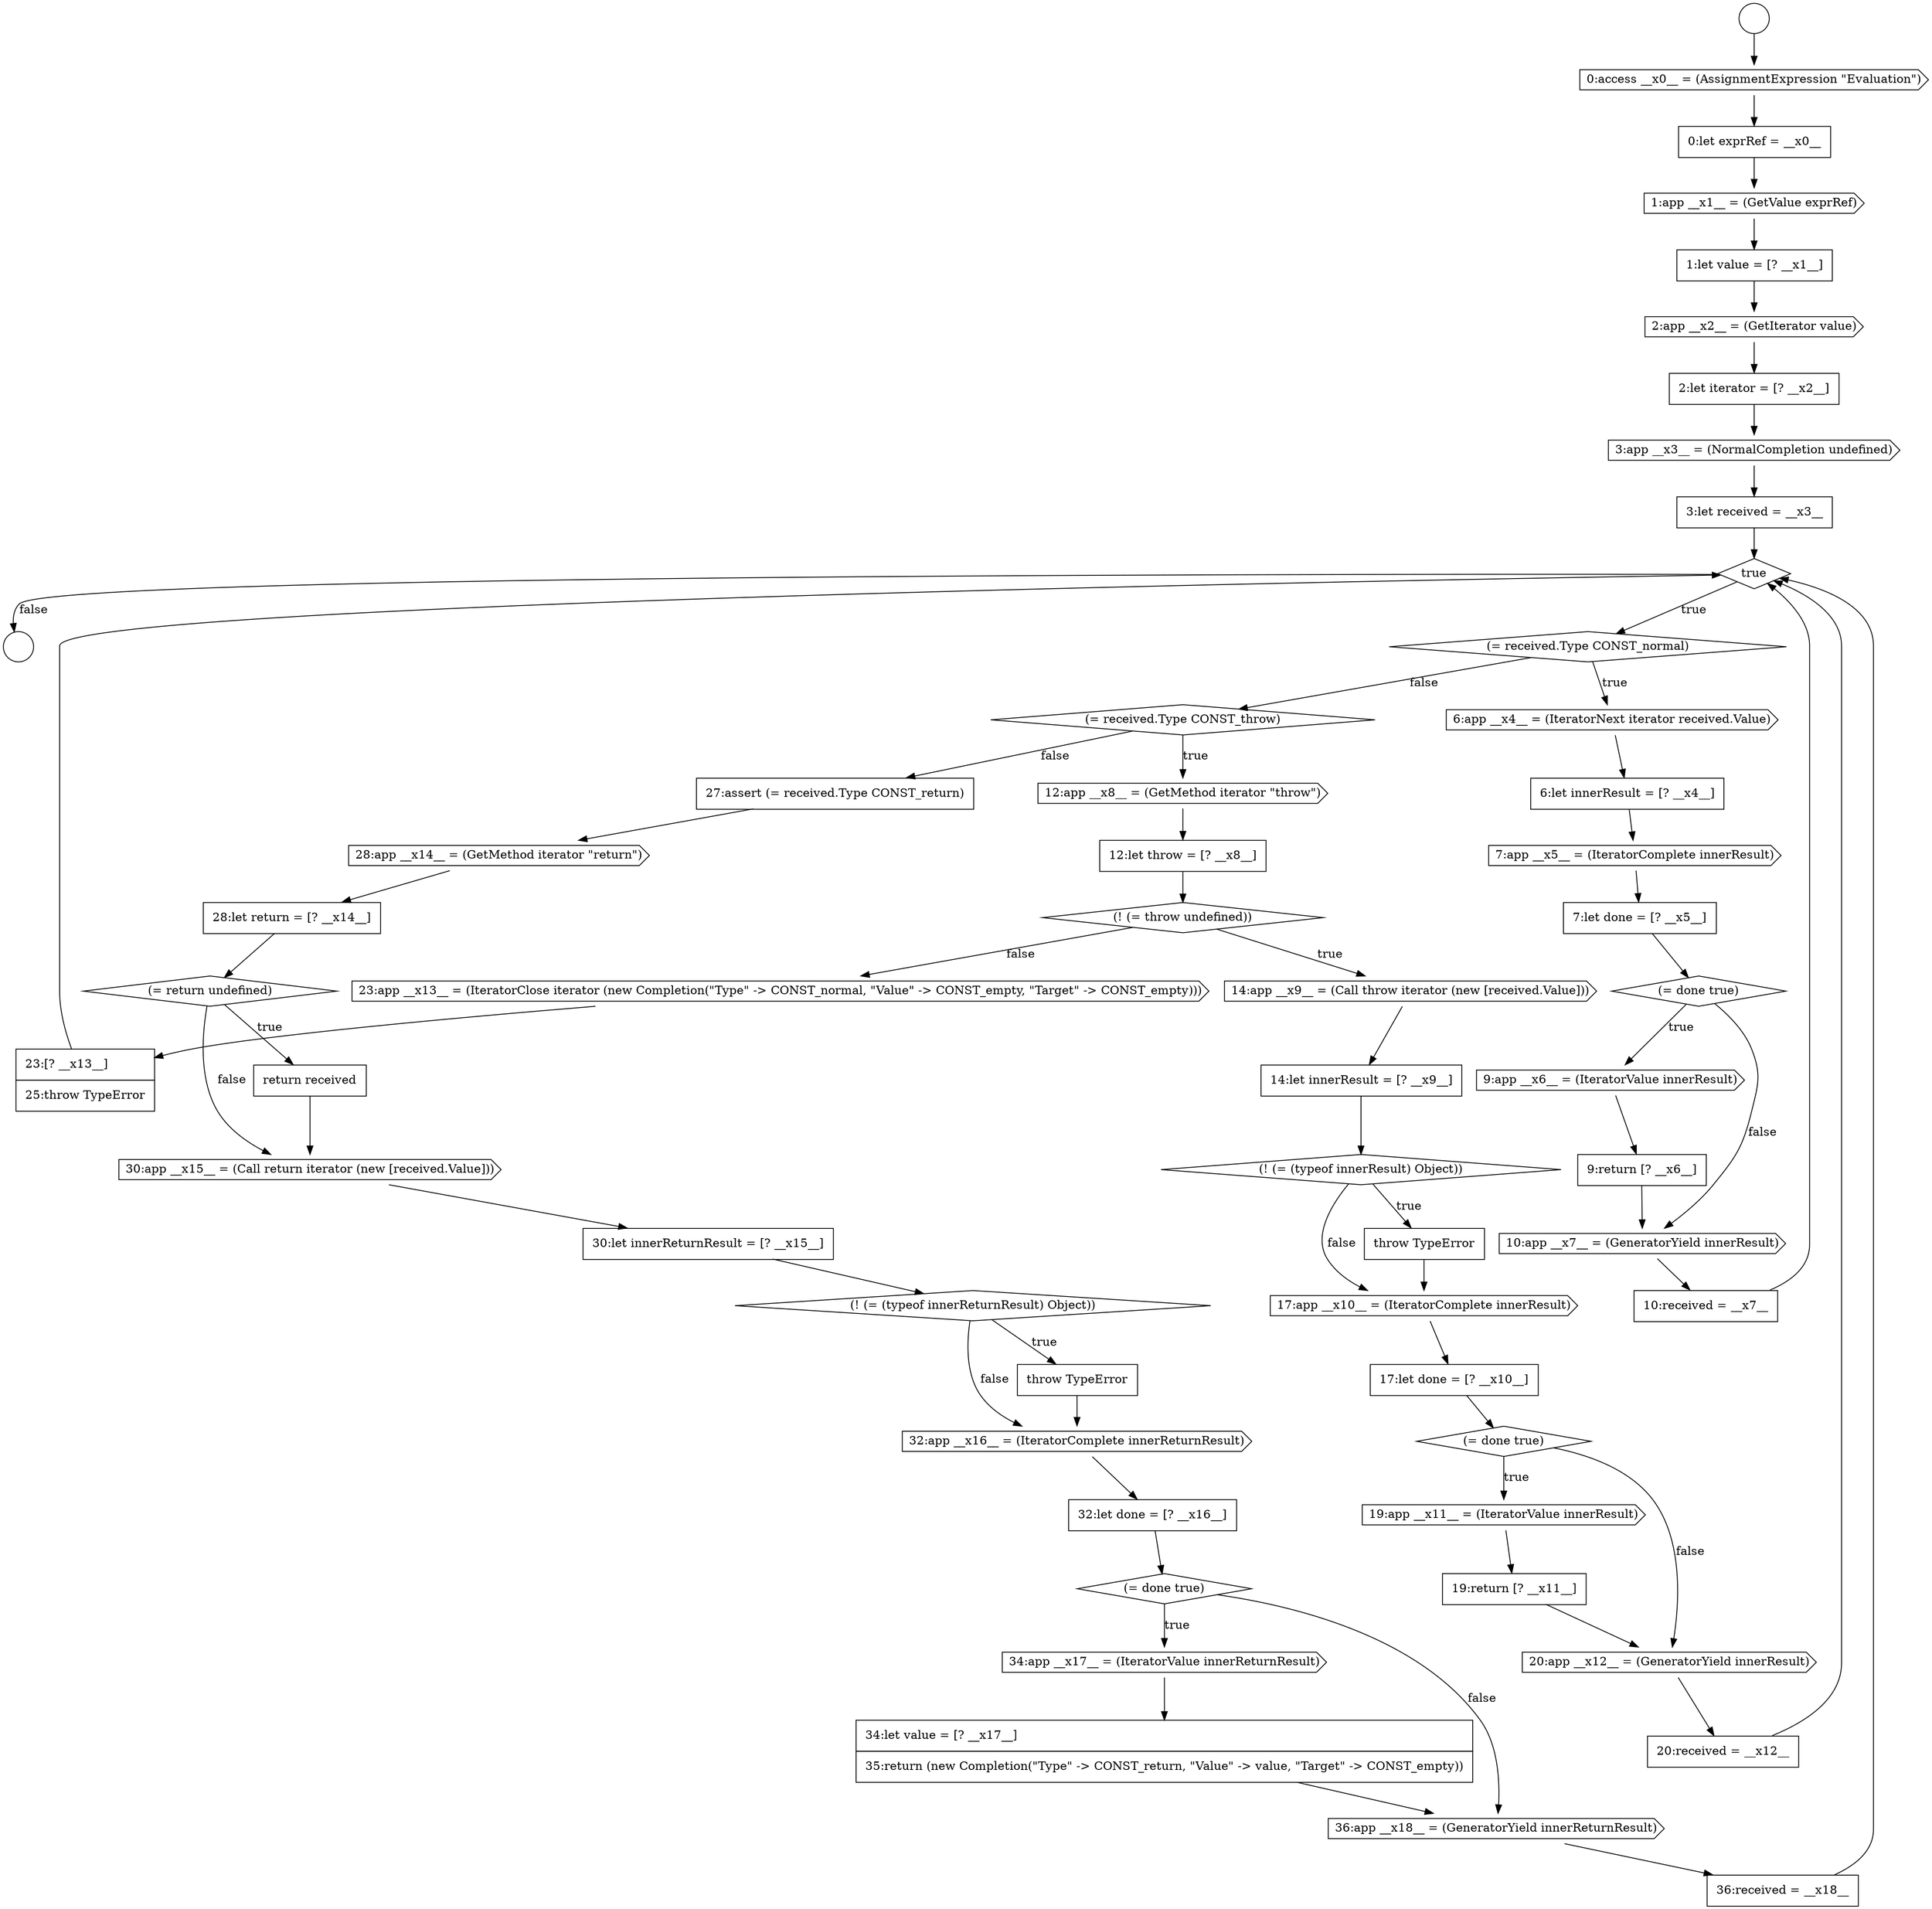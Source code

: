 digraph {
  node0 [shape=circle label=" " color="black" fillcolor="white" style=filled]
  node5 [shape=none, margin=0, label=<<font color="black">
    <table border="0" cellborder="1" cellspacing="0" cellpadding="10">
      <tr><td align="left">1:let value = [? __x1__]</td></tr>
    </table>
  </font>> color="black" fillcolor="white" style=filled]
  node10 [shape=diamond, label=<<font color="black">true</font>> color="black" fillcolor="white" style=filled]
  node1 [shape=circle label=" " color="black" fillcolor="white" style=filled]
  node6 [shape=cds, label=<<font color="black">2:app __x2__ = (GetIterator value)</font>> color="black" fillcolor="white" style=filled]
  node2 [shape=cds, label=<<font color="black">0:access __x0__ = (AssignmentExpression &quot;Evaluation&quot;)</font>> color="black" fillcolor="white" style=filled]
  node8 [shape=cds, label=<<font color="black">3:app __x3__ = (NormalCompletion undefined)</font>> color="black" fillcolor="white" style=filled]
  node4 [shape=cds, label=<<font color="black">1:app __x1__ = (GetValue exprRef)</font>> color="black" fillcolor="white" style=filled]
  node42 [shape=none, margin=0, label=<<font color="black">
    <table border="0" cellborder="1" cellspacing="0" cellpadding="10">
      <tr><td align="left">return received</td></tr>
    </table>
  </font>> color="black" fillcolor="white" style=filled]
  node24 [shape=diamond, label=<<font color="black">(! (= throw undefined))</font>> color="black" fillcolor="white" style=filled]
  node37 [shape=none, margin=0, label=<<font color="black">
    <table border="0" cellborder="1" cellspacing="0" cellpadding="10">
      <tr><td align="left">23:[? __x13__]</td></tr>
      <tr><td align="left">25:throw TypeError</td></tr>
    </table>
  </font>> color="black" fillcolor="white" style=filled]
  node25 [shape=cds, label=<<font color="black">14:app __x9__ = (Call throw iterator (new [received.Value]))</font>> color="black" fillcolor="white" style=filled]
  node52 [shape=cds, label=<<font color="black">36:app __x18__ = (GeneratorYield innerReturnResult)</font>> color="black" fillcolor="white" style=filled]
  node14 [shape=cds, label=<<font color="black">7:app __x5__ = (IteratorComplete innerResult)</font>> color="black" fillcolor="white" style=filled]
  node20 [shape=none, margin=0, label=<<font color="black">
    <table border="0" cellborder="1" cellspacing="0" cellpadding="10">
      <tr><td align="left">10:received = __x7__</td></tr>
    </table>
  </font>> color="black" fillcolor="white" style=filled]
  node46 [shape=none, margin=0, label=<<font color="black">
    <table border="0" cellborder="1" cellspacing="0" cellpadding="10">
      <tr><td align="left">throw TypeError</td></tr>
    </table>
  </font>> color="black" fillcolor="white" style=filled]
  node29 [shape=cds, label=<<font color="black">17:app __x10__ = (IteratorComplete innerResult)</font>> color="black" fillcolor="white" style=filled]
  node21 [shape=diamond, label=<<font color="black">(= received.Type CONST_throw)</font>> color="black" fillcolor="white" style=filled]
  node33 [shape=none, margin=0, label=<<font color="black">
    <table border="0" cellborder="1" cellspacing="0" cellpadding="10">
      <tr><td align="left">19:return [? __x11__]</td></tr>
    </table>
  </font>> color="black" fillcolor="white" style=filled]
  node28 [shape=none, margin=0, label=<<font color="black">
    <table border="0" cellborder="1" cellspacing="0" cellpadding="10">
      <tr><td align="left">throw TypeError</td></tr>
    </table>
  </font>> color="black" fillcolor="white" style=filled]
  node38 [shape=none, margin=0, label=<<font color="black">
    <table border="0" cellborder="1" cellspacing="0" cellpadding="10">
      <tr><td align="left">27:assert (= received.Type CONST_return)</td></tr>
    </table>
  </font>> color="black" fillcolor="white" style=filled]
  node9 [shape=none, margin=0, label=<<font color="black">
    <table border="0" cellborder="1" cellspacing="0" cellpadding="10">
      <tr><td align="left">3:let received = __x3__</td></tr>
    </table>
  </font>> color="black" fillcolor="white" style=filled]
  node53 [shape=none, margin=0, label=<<font color="black">
    <table border="0" cellborder="1" cellspacing="0" cellpadding="10">
      <tr><td align="left">36:received = __x18__</td></tr>
    </table>
  </font>> color="black" fillcolor="white" style=filled]
  node13 [shape=none, margin=0, label=<<font color="black">
    <table border="0" cellborder="1" cellspacing="0" cellpadding="10">
      <tr><td align="left">6:let innerResult = [? __x4__]</td></tr>
    </table>
  </font>> color="black" fillcolor="white" style=filled]
  node41 [shape=diamond, label=<<font color="black">(= return undefined)</font>> color="black" fillcolor="white" style=filled]
  node45 [shape=diamond, label=<<font color="black">(! (= (typeof innerReturnResult) Object))</font>> color="black" fillcolor="white" style=filled]
  node17 [shape=cds, label=<<font color="black">9:app __x6__ = (IteratorValue innerResult)</font>> color="black" fillcolor="white" style=filled]
  node32 [shape=cds, label=<<font color="black">19:app __x11__ = (IteratorValue innerResult)</font>> color="black" fillcolor="white" style=filled]
  node34 [shape=cds, label=<<font color="black">20:app __x12__ = (GeneratorYield innerResult)</font>> color="black" fillcolor="white" style=filled]
  node22 [shape=cds, label=<<font color="black">12:app __x8__ = (GetMethod iterator &quot;throw&quot;)</font>> color="black" fillcolor="white" style=filled]
  node44 [shape=none, margin=0, label=<<font color="black">
    <table border="0" cellborder="1" cellspacing="0" cellpadding="10">
      <tr><td align="left">30:let innerReturnResult = [? __x15__]</td></tr>
    </table>
  </font>> color="black" fillcolor="white" style=filled]
  node27 [shape=diamond, label=<<font color="black">(! (= (typeof innerResult) Object))</font>> color="black" fillcolor="white" style=filled]
  node12 [shape=cds, label=<<font color="black">6:app __x4__ = (IteratorNext iterator received.Value)</font>> color="black" fillcolor="white" style=filled]
  node49 [shape=diamond, label=<<font color="black">(= done true)</font>> color="black" fillcolor="white" style=filled]
  node7 [shape=none, margin=0, label=<<font color="black">
    <table border="0" cellborder="1" cellspacing="0" cellpadding="10">
      <tr><td align="left">2:let iterator = [? __x2__]</td></tr>
    </table>
  </font>> color="black" fillcolor="white" style=filled]
  node39 [shape=cds, label=<<font color="black">28:app __x14__ = (GetMethod iterator &quot;return&quot;)</font>> color="black" fillcolor="white" style=filled]
  node3 [shape=none, margin=0, label=<<font color="black">
    <table border="0" cellborder="1" cellspacing="0" cellpadding="10">
      <tr><td align="left">0:let exprRef = __x0__</td></tr>
    </table>
  </font>> color="black" fillcolor="white" style=filled]
  node35 [shape=none, margin=0, label=<<font color="black">
    <table border="0" cellborder="1" cellspacing="0" cellpadding="10">
      <tr><td align="left">20:received = __x12__</td></tr>
    </table>
  </font>> color="black" fillcolor="white" style=filled]
  node48 [shape=none, margin=0, label=<<font color="black">
    <table border="0" cellborder="1" cellspacing="0" cellpadding="10">
      <tr><td align="left">32:let done = [? __x16__]</td></tr>
    </table>
  </font>> color="black" fillcolor="white" style=filled]
  node18 [shape=none, margin=0, label=<<font color="black">
    <table border="0" cellborder="1" cellspacing="0" cellpadding="10">
      <tr><td align="left">9:return [? __x6__]</td></tr>
    </table>
  </font>> color="black" fillcolor="white" style=filled]
  node50 [shape=cds, label=<<font color="black">34:app __x17__ = (IteratorValue innerReturnResult)</font>> color="black" fillcolor="white" style=filled]
  node16 [shape=diamond, label=<<font color="black">(= done true)</font>> color="black" fillcolor="white" style=filled]
  node31 [shape=diamond, label=<<font color="black">(= done true)</font>> color="black" fillcolor="white" style=filled]
  node11 [shape=diamond, label=<<font color="black">(= received.Type CONST_normal)</font>> color="black" fillcolor="white" style=filled]
  node43 [shape=cds, label=<<font color="black">30:app __x15__ = (Call return iterator (new [received.Value]))</font>> color="black" fillcolor="white" style=filled]
  node40 [shape=none, margin=0, label=<<font color="black">
    <table border="0" cellborder="1" cellspacing="0" cellpadding="10">
      <tr><td align="left">28:let return = [? __x14__]</td></tr>
    </table>
  </font>> color="black" fillcolor="white" style=filled]
  node26 [shape=none, margin=0, label=<<font color="black">
    <table border="0" cellborder="1" cellspacing="0" cellpadding="10">
      <tr><td align="left">14:let innerResult = [? __x9__]</td></tr>
    </table>
  </font>> color="black" fillcolor="white" style=filled]
  node23 [shape=none, margin=0, label=<<font color="black">
    <table border="0" cellborder="1" cellspacing="0" cellpadding="10">
      <tr><td align="left">12:let throw = [? __x8__]</td></tr>
    </table>
  </font>> color="black" fillcolor="white" style=filled]
  node36 [shape=cds, label=<<font color="black">23:app __x13__ = (IteratorClose iterator (new Completion(&quot;Type&quot; -&gt; CONST_normal, &quot;Value&quot; -&gt; CONST_empty, &quot;Target&quot; -&gt; CONST_empty)))</font>> color="black" fillcolor="white" style=filled]
  node30 [shape=none, margin=0, label=<<font color="black">
    <table border="0" cellborder="1" cellspacing="0" cellpadding="10">
      <tr><td align="left">17:let done = [? __x10__]</td></tr>
    </table>
  </font>> color="black" fillcolor="white" style=filled]
  node51 [shape=none, margin=0, label=<<font color="black">
    <table border="0" cellborder="1" cellspacing="0" cellpadding="10">
      <tr><td align="left">34:let value = [? __x17__]</td></tr>
      <tr><td align="left">35:return (new Completion(&quot;Type&quot; -&gt; CONST_return, &quot;Value&quot; -&gt; value, &quot;Target&quot; -&gt; CONST_empty))</td></tr>
    </table>
  </font>> color="black" fillcolor="white" style=filled]
  node19 [shape=cds, label=<<font color="black">10:app __x7__ = (GeneratorYield innerResult)</font>> color="black" fillcolor="white" style=filled]
  node47 [shape=cds, label=<<font color="black">32:app __x16__ = (IteratorComplete innerReturnResult)</font>> color="black" fillcolor="white" style=filled]
  node15 [shape=none, margin=0, label=<<font color="black">
    <table border="0" cellborder="1" cellspacing="0" cellpadding="10">
      <tr><td align="left">7:let done = [? __x5__]</td></tr>
    </table>
  </font>> color="black" fillcolor="white" style=filled]
  node21 -> node22 [label=<<font color="black">true</font>> color="black"]
  node21 -> node38 [label=<<font color="black">false</font>> color="black"]
  node0 -> node2 [ color="black"]
  node47 -> node48 [ color="black"]
  node8 -> node9 [ color="black"]
  node35 -> node10 [ color="black"]
  node46 -> node47 [ color="black"]
  node38 -> node39 [ color="black"]
  node10 -> node11 [label=<<font color="black">true</font>> color="black"]
  node10 -> node1 [label=<<font color="black">false</font>> color="black"]
  node5 -> node6 [ color="black"]
  node3 -> node4 [ color="black"]
  node28 -> node29 [ color="black"]
  node37 -> node10 [ color="black"]
  node29 -> node30 [ color="black"]
  node24 -> node25 [label=<<font color="black">true</font>> color="black"]
  node24 -> node36 [label=<<font color="black">false</font>> color="black"]
  node39 -> node40 [ color="black"]
  node7 -> node8 [ color="black"]
  node18 -> node19 [ color="black"]
  node42 -> node43 [ color="black"]
  node34 -> node35 [ color="black"]
  node2 -> node3 [ color="black"]
  node49 -> node50 [label=<<font color="black">true</font>> color="black"]
  node49 -> node52 [label=<<font color="black">false</font>> color="black"]
  node15 -> node16 [ color="black"]
  node19 -> node20 [ color="black"]
  node13 -> node14 [ color="black"]
  node12 -> node13 [ color="black"]
  node31 -> node32 [label=<<font color="black">true</font>> color="black"]
  node31 -> node34 [label=<<font color="black">false</font>> color="black"]
  node36 -> node37 [ color="black"]
  node52 -> node53 [ color="black"]
  node22 -> node23 [ color="black"]
  node6 -> node7 [ color="black"]
  node43 -> node44 [ color="black"]
  node9 -> node10 [ color="black"]
  node44 -> node45 [ color="black"]
  node41 -> node42 [label=<<font color="black">true</font>> color="black"]
  node41 -> node43 [label=<<font color="black">false</font>> color="black"]
  node23 -> node24 [ color="black"]
  node14 -> node15 [ color="black"]
  node40 -> node41 [ color="black"]
  node30 -> node31 [ color="black"]
  node26 -> node27 [ color="black"]
  node27 -> node28 [label=<<font color="black">true</font>> color="black"]
  node27 -> node29 [label=<<font color="black">false</font>> color="black"]
  node11 -> node12 [label=<<font color="black">true</font>> color="black"]
  node11 -> node21 [label=<<font color="black">false</font>> color="black"]
  node50 -> node51 [ color="black"]
  node4 -> node5 [ color="black"]
  node51 -> node52 [ color="black"]
  node25 -> node26 [ color="black"]
  node20 -> node10 [ color="black"]
  node48 -> node49 [ color="black"]
  node16 -> node17 [label=<<font color="black">true</font>> color="black"]
  node16 -> node19 [label=<<font color="black">false</font>> color="black"]
  node32 -> node33 [ color="black"]
  node53 -> node10 [ color="black"]
  node17 -> node18 [ color="black"]
  node33 -> node34 [ color="black"]
  node45 -> node46 [label=<<font color="black">true</font>> color="black"]
  node45 -> node47 [label=<<font color="black">false</font>> color="black"]
}
